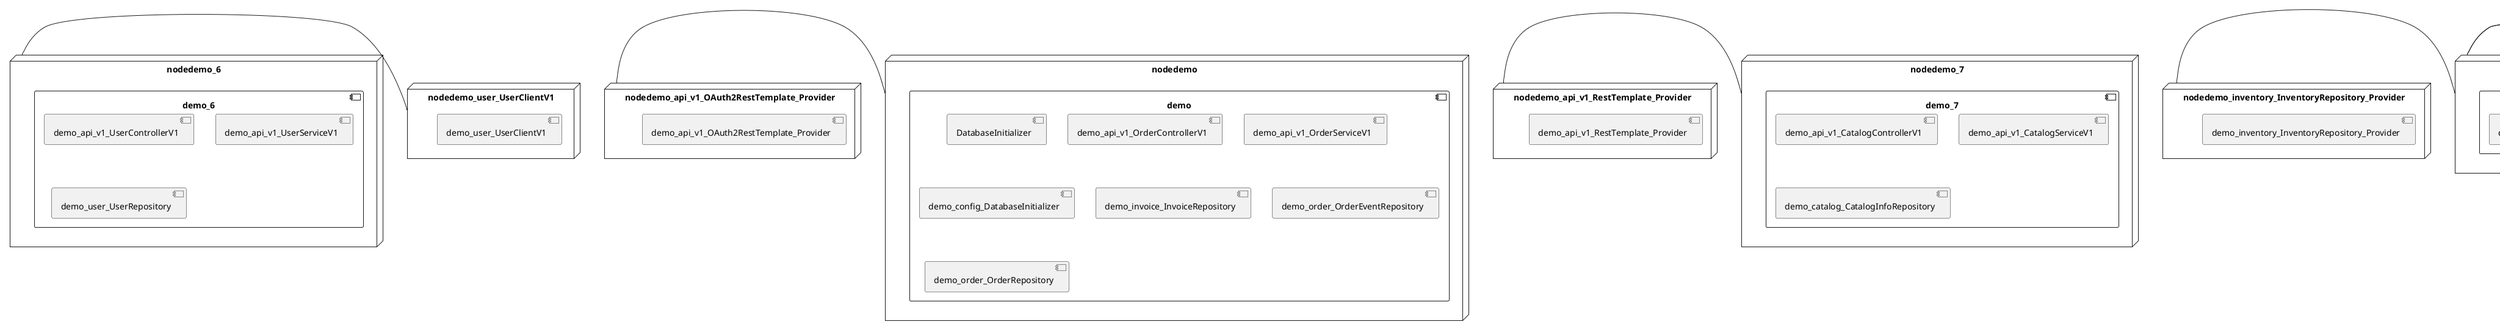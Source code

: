 @startuml
skinparam fixCircleLabelOverlapping true
skinparam componentStyle uml2
node nodedemo {
component demo {
[DatabaseInitializer] [[kbastani-spring-cloud-event-sourcing-example.system#_C3Or0Mt7Ee6SCtWhjhsnQg]]
[demo_api_v1_OrderControllerV1] [[kbastani-spring-cloud-event-sourcing-example.system#_C3Or0Mt7Ee6SCtWhjhsnQg]]
[demo_api_v1_OrderServiceV1] [[kbastani-spring-cloud-event-sourcing-example.system#_C3Or0Mt7Ee6SCtWhjhsnQg]]
[demo_config_DatabaseInitializer] [[kbastani-spring-cloud-event-sourcing-example.system#_C3Or0Mt7Ee6SCtWhjhsnQg]]
[demo_invoice_InvoiceRepository] [[kbastani-spring-cloud-event-sourcing-example.system#_C3Or0Mt7Ee6SCtWhjhsnQg]]
[demo_order_OrderEventRepository] [[kbastani-spring-cloud-event-sourcing-example.system#_C3Or0Mt7Ee6SCtWhjhsnQg]]
[demo_order_OrderRepository] [[kbastani-spring-cloud-event-sourcing-example.system#_C3Or0Mt7Ee6SCtWhjhsnQg]]
}
}
node nodedemo_2 {
component demo_2 {
[demo_api_v1_ShoppingCartControllerV1] [[kbastani-spring-cloud-event-sourcing-example.system#_C3Or0Mt7Ee6SCtWhjhsnQg]]
[demo_api_v1_ShoppingCartServiceV1] [[kbastani-spring-cloud-event-sourcing-example.system#_C3Or0Mt7Ee6SCtWhjhsnQg]]
[demo_cart_CartEventRepository] [[kbastani-spring-cloud-event-sourcing-example.system#_C3Or0Mt7Ee6SCtWhjhsnQg]]
}
}
node nodedemo_3 {
component demo_3 {
[demo_UserController] [[kbastani-spring-cloud-event-sourcing-example.system#_C3Or0Mt7Ee6SCtWhjhsnQg]]
[demo_UserRepository] [[kbastani-spring-cloud-event-sourcing-example.system#_C3Or0Mt7Ee6SCtWhjhsnQg]]
[demo_UserService] [[kbastani-spring-cloud-event-sourcing-example.system#_C3Or0Mt7Ee6SCtWhjhsnQg]]
[demo_login_UserController] [[kbastani-spring-cloud-event-sourcing-example.system#_C3Or0Mt7Ee6SCtWhjhsnQg]]
}
}
node nodedemo_4 {
component demo_4 {
}
}
node nodedemo_5 {
component demo_5 {
[demo_account_AccountRepository] [[kbastani-spring-cloud-event-sourcing-example.system#_C3Or0Mt7Ee6SCtWhjhsnQg]]
[demo_api_v1_AccountControllerV1] [[kbastani-spring-cloud-event-sourcing-example.system#_C3Or0Mt7Ee6SCtWhjhsnQg]]
[demo_api_v1_AccountServiceV1] [[kbastani-spring-cloud-event-sourcing-example.system#_C3Or0Mt7Ee6SCtWhjhsnQg]]
}
}
node nodedemo_6 {
component demo_6 {
[demo_api_v1_UserControllerV1] [[kbastani-spring-cloud-event-sourcing-example.system#_C3Or0Mt7Ee6SCtWhjhsnQg]]
[demo_api_v1_UserServiceV1] [[kbastani-spring-cloud-event-sourcing-example.system#_C3Or0Mt7Ee6SCtWhjhsnQg]]
[demo_user_UserRepository] [[kbastani-spring-cloud-event-sourcing-example.system#_C3Or0Mt7Ee6SCtWhjhsnQg]]
}
}
node nodedemo_7 {
component demo_7 {
[demo_api_v1_CatalogControllerV1] [[kbastani-spring-cloud-event-sourcing-example.system#_C3Or0Mt7Ee6SCtWhjhsnQg]]
[demo_api_v1_CatalogServiceV1] [[kbastani-spring-cloud-event-sourcing-example.system#_C3Or0Mt7Ee6SCtWhjhsnQg]]
[demo_catalog_CatalogInfoRepository] [[kbastani-spring-cloud-event-sourcing-example.system#_C3Or0Mt7Ee6SCtWhjhsnQg]]
}
}
node nodedemo_v1 {
component demo_v1 {
[demo_v1_InventoryControllerV1] [[kbastani-spring-cloud-event-sourcing-example.system#_C3Or0Mt7Ee6SCtWhjhsnQg]]
[demo_v1_InventoryServiceV1] [[kbastani-spring-cloud-event-sourcing-example.system#_C3Or0Mt7Ee6SCtWhjhsnQg]]
}
}
node nodedemo_api_v1_OAuth2RestTemplate_Provider {
[demo_api_v1_OAuth2RestTemplate_Provider] [[kbastani-spring-cloud-event-sourcing-example.system#_C3Or0Mt7Ee6SCtWhjhsnQg]]
}
node nodedemo_api_v1_RestTemplate_Provider {
[demo_api_v1_RestTemplate_Provider] [[kbastani-spring-cloud-event-sourcing-example.system#_C3Or0Mt7Ee6SCtWhjhsnQg]]
}
node nodedemo_inventory_InventoryRepository_Provider {
[demo_inventory_InventoryRepository_Provider] [[kbastani-spring-cloud-event-sourcing-example.system#_C3Or0Mt7Ee6SCtWhjhsnQg]]
}
node nodedemo_login_AuthenticationManager_Provider {
[demo_login_AuthenticationManager_Provider] [[kbastani-spring-cloud-event-sourcing-example.system#_C3Or0Mt7Ee6SCtWhjhsnQg]]
}
node nodedemo_login_ClientDetailsService_Provider {
[demo_login_ClientDetailsService_Provider] [[kbastani-spring-cloud-event-sourcing-example.system#_C3Or0Mt7Ee6SCtWhjhsnQg]]
}
node nodedemo_login_HttpSessionSecurityContextRepository_Provider {
[demo_login_HttpSessionSecurityContextRepository_Provider] [[kbastani-spring-cloud-event-sourcing-example.system#_C3Or0Mt7Ee6SCtWhjhsnQg]]
}
node nodedemo_login_LoginController {
[demo_login_LoginController] [[kbastani-spring-cloud-event-sourcing-example.system#_C3Or0Mt7Ee6SCtWhjhsnQg]]
}
node nodedemo_product_ProductRepository_Provider {
[demo_product_ProductRepository_Provider] [[kbastani-spring-cloud-event-sourcing-example.system#_C3Or0Mt7Ee6SCtWhjhsnQg]]
}
node nodedemo_user_UserClientV1 {
[demo_user_UserClientV1] [[kbastani-spring-cloud-event-sourcing-example.system#_C3Or0Mt7Ee6SCtWhjhsnQg]]
}
node nodedemo_v1_Session_Provider {
[demo_v1_Session_Provider] [[kbastani-spring-cloud-event-sourcing-example.system#_C3Or0Mt7Ee6SCtWhjhsnQg]]
}
[nodedemo_6] - [nodedemo_user_UserClientV1]
[nodedemo_api_v1_OAuth2RestTemplate_Provider] - [nodedemo]
[nodedemo_api_v1_RestTemplate_Provider] - [nodedemo_7]
[nodedemo_inventory_InventoryRepository_Provider] - [nodedemo_v1]
[nodedemo_login_AuthenticationManager_Provider] - [nodedemo_login_LoginController]
[nodedemo_login_ClientDetailsService_Provider] - [nodedemo_login_LoginController]
[nodedemo_login_HttpSessionSecurityContextRepository_Provider] - [nodedemo_login_LoginController]
[nodedemo_product_ProductRepository_Provider] - [nodedemo_v1]
[nodedemo_v1_Session_Provider] - [nodedemo_v1]

@enduml
